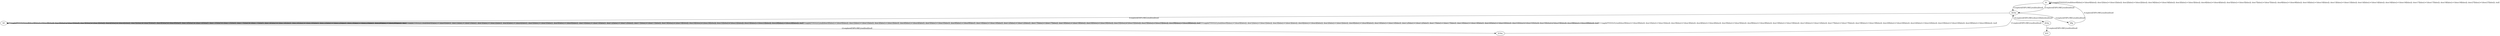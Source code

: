 # Total number of goals covered by this test: 2
# d23p --> b33
# d23m --> d23p

digraph g {
"b1" -> "b1" [label = "1-toggle[TOGGLE];/null/door0[false]:=!(door0[false]); door1[false]:=!(door1[false]); door2[false]:=!(door2[false]); door34[false]:=!(door34[false]); door3[false]:=!(door3[false]); door4[false]:=!(door4[false]); door5[false]:=!(door5[false]); door7[false]:=!(door7[false]); door9[false]:=!(door9[false]); door10[false]:=!(door10[false]); door13[false]:=!(door13[false]); door14[false]:=!(door14[false]); door16[false]:=!(door16[false]); door17[false]:=!(door17[false]); door19[false]:=!(door19[false]); door27[false]:=!(door27[false]); /null"];
"b1" -> "d23m" [label = "2-explore[EXPLORE];/null/null/null"];
"d23m" -> "d9p" [label = "3-explore[EXPLORE];/null/null/null"];
"d9p" -> "b1" [label = "4-explore[EXPLORE];/null/null/null"];
"b1" -> "d23m" [label = "5-explore[EXPLORE];/null/null/null"];
"d23m" -> "b0" [label = "6-explore[EXPLORE];/null/null/null"];
"b0" -> "b0" [label = "7-toggle[TOGGLE];/null/door0[false]:=!(door0[false]); door1[false]:=!(door1[false]); door3[false]:=!(door3[false]); door4[false]:=!(door4[false]); door5[false]:=!(door5[false]); door9[false]:=!(door9[false]); door10[false]:=!(door10[false]); door12[false]:=!(door12[false]); door17[false]:=!(door17[false]); door19[false]:=!(door19[false]); door20[false]:=!(door20[false]); door22[false]:=!(door22[false]); door23[false]:=!(door23[false]); door29[false]:=!(door29[false]); /null"];
"b0" -> "b0" [label = "8-toggle[TOGGLE];/null/door0[false]:=!(door0[false]); door1[false]:=!(door1[false]); door3[false]:=!(door3[false]); door4[false]:=!(door4[false]); door5[false]:=!(door5[false]); door9[false]:=!(door9[false]); door10[false]:=!(door10[false]); door12[false]:=!(door12[false]); door17[false]:=!(door17[false]); door19[false]:=!(door19[false]); door20[false]:=!(door20[false]); door22[false]:=!(door22[false]); door23[false]:=!(door23[false]); door29[false]:=!(door29[false]); /null"];
"b0" -> "b0" [label = "9-toggle[TOGGLE];/null/door0[false]:=!(door0[false]); door1[false]:=!(door1[false]); door3[false]:=!(door3[false]); door4[false]:=!(door4[false]); door5[false]:=!(door5[false]); door9[false]:=!(door9[false]); door10[false]:=!(door10[false]); door12[false]:=!(door12[false]); door17[false]:=!(door17[false]); door19[false]:=!(door19[false]); door20[false]:=!(door20[false]); door22[false]:=!(door22[false]); door23[false]:=!(door23[false]); door29[false]:=!(door29[false]); /null"];
"b0" -> "b0" [label = "10-toggle[TOGGLE];/null/door0[false]:=!(door0[false]); door1[false]:=!(door1[false]); door3[false]:=!(door3[false]); door4[false]:=!(door4[false]); door5[false]:=!(door5[false]); door9[false]:=!(door9[false]); door10[false]:=!(door10[false]); door12[false]:=!(door12[false]); door17[false]:=!(door17[false]); door19[false]:=!(door19[false]); door20[false]:=!(door20[false]); door22[false]:=!(door22[false]); door23[false]:=!(door23[false]); door29[false]:=!(door29[false]); /null"];
"b0" -> "b0" [label = "11-toggle[TOGGLE];/null/door0[false]:=!(door0[false]); door1[false]:=!(door1[false]); door3[false]:=!(door3[false]); door4[false]:=!(door4[false]); door5[false]:=!(door5[false]); door9[false]:=!(door9[false]); door10[false]:=!(door10[false]); door12[false]:=!(door12[false]); door17[false]:=!(door17[false]); door19[false]:=!(door19[false]); door20[false]:=!(door20[false]); door22[false]:=!(door22[false]); door23[false]:=!(door23[false]); door29[false]:=!(door29[false]); /null"];
"b0" -> "d19m" [label = "12-explore[EXPLORE];/null/null/null"];
"d19m" -> "d23m" [label = "13-explore[EXPLORE];/null/null/null"];
"d23m" -> "d23p" [label = "14-explore[EXPLORE];/door23[false]/null/null"];
"d23p" -> "b33" [label = "15-explore[EXPLORE];/null/null/null"];
}